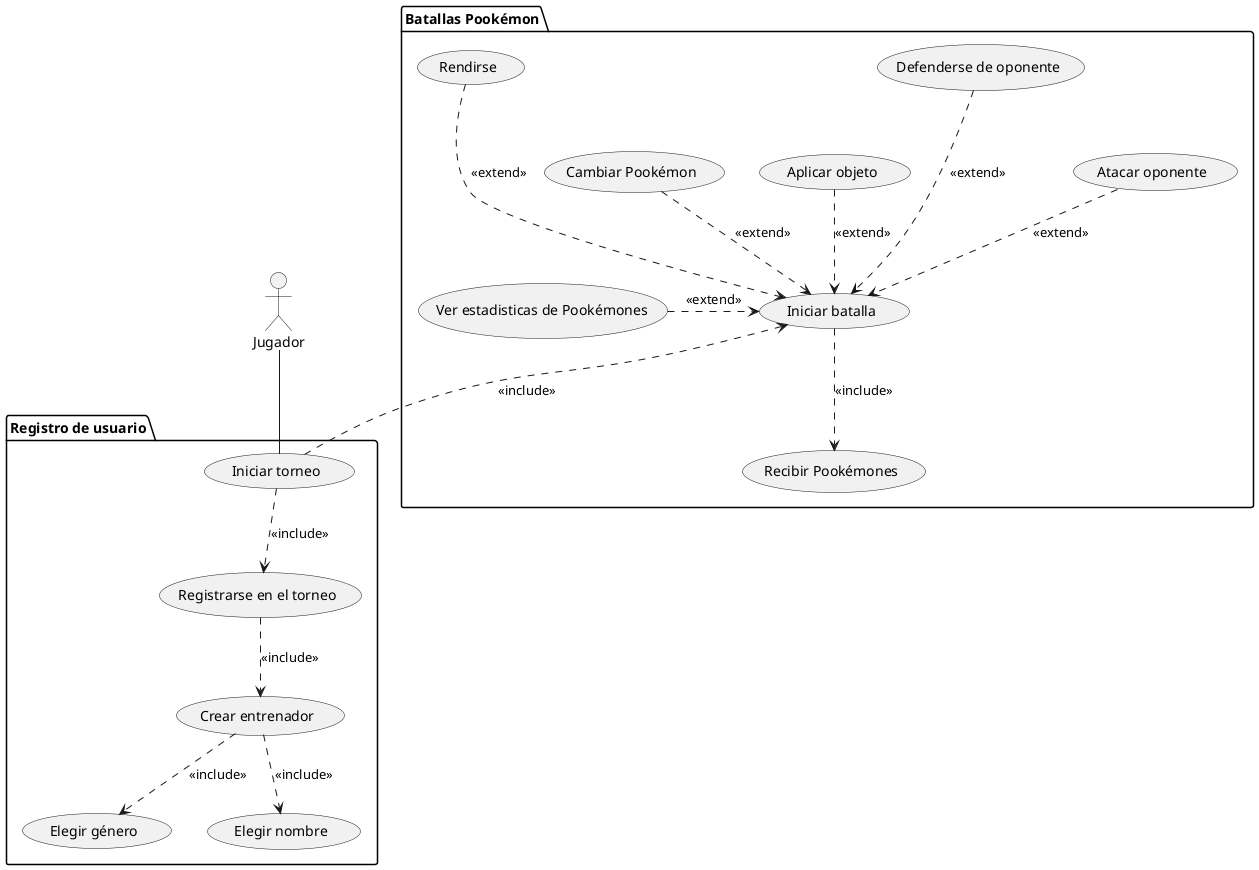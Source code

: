 @startuml caso de uso nivel 0

actor Jugador

package "Registro de usuario" {
    
    usecase "Crear entrenador" as creEnt
    usecase "Elegir género" as eleGen
    usecase "Elegir nombre" as eleNom

    usecase "Iniciar torneo" as iniTor
    usecase "Registrarse en el torneo" as resTor
    Jugador -- iniTor
    iniTor ..> resTor: <<include>> 

    creEnt ..> eleGen: <<include>>
    creEnt ..> eleNom: <<include>>
    
}

package "Batallas Pookémon" {
    
    usecase "Iniciar batalla" as iniBat
    usecase "Recibir Pookémones" as recPoo

    usecase "Ver estadisticas de Pookémones" as verEst
    usecase "Atacar oponente" as ataOpo
    usecase "Defenderse de oponente" as defOpo
    usecase "Aplicar objeto" as aplObj
    usecase "Cambiar Pookémon" as camPoo
    usecase "Rendirse" as ren

    iniBat <.. iniTor: <<include>>
    resTor ..> creEnt: <<include>>
    
    verEst .> iniBat: <<extend>>
    ataOpo ..> iniBat: <<extend>>
    defOpo ...> iniBat: <<extend>>
    aplObj ..> iniBat: <<extend>>
    camPoo ..> iniBat: <<extend>>
    ren ...> iniBat: <<extend>>

    iniBat ..> recPoo: <<include>>
    
}
@enduml
